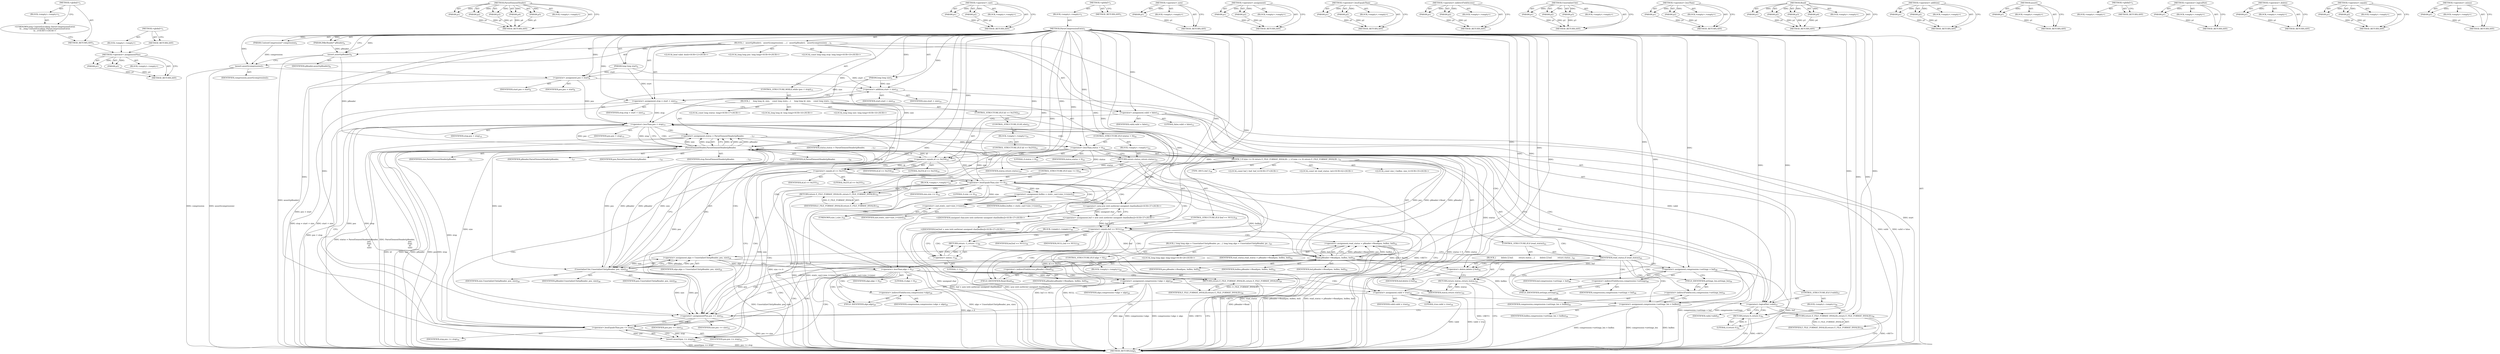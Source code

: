 digraph "&lt;global&gt;" {
vulnerable_264 [label=<(METHOD,&lt;operator&gt;.assignmentPlus)>];
vulnerable_265 [label=<(PARAM,p1)>];
vulnerable_266 [label=<(PARAM,p2)>];
vulnerable_267 [label=<(BLOCK,&lt;empty&gt;,&lt;empty&gt;)>];
vulnerable_268 [label=<(METHOD_RETURN,ANY)>];
vulnerable_211 [label=<(METHOD,ParseElementHeader)>];
vulnerable_212 [label=<(PARAM,p1)>];
vulnerable_213 [label=<(PARAM,p2)>];
vulnerable_214 [label=<(PARAM,p3)>];
vulnerable_215 [label=<(PARAM,p4)>];
vulnerable_216 [label=<(PARAM,p5)>];
vulnerable_217 [label=<(BLOCK,&lt;empty&gt;,&lt;empty&gt;)>];
vulnerable_218 [label=<(METHOD_RETURN,ANY)>];
vulnerable_240 [label=<(METHOD,&lt;operator&gt;.cast)>];
vulnerable_241 [label=<(PARAM,p1)>];
vulnerable_242 [label=<(PARAM,p2)>];
vulnerable_243 [label=<(BLOCK,&lt;empty&gt;,&lt;empty&gt;)>];
vulnerable_244 [label=<(METHOD_RETURN,ANY)>];
vulnerable_6 [label=<(METHOD,&lt;global&gt;)<SUB>1</SUB>>];
vulnerable_7 [label=<(BLOCK,&lt;empty&gt;,&lt;empty&gt;)<SUB>1</SUB>>];
vulnerable_8 [label=<(METHOD,ParseCompressionEntry)<SUB>1</SUB>>];
vulnerable_9 [label=<(PARAM,long long start)<SUB>2</SUB>>];
vulnerable_10 [label=<(PARAM,long long size)<SUB>3</SUB>>];
vulnerable_11 [label=<(PARAM,IMkvReader* pReader)<SUB>4</SUB>>];
vulnerable_12 [label=<(PARAM,ContentCompression* compression)<SUB>5</SUB>>];
vulnerable_13 [label=<(BLOCK,{
   assert(pReader);
   assert(compression);
 ...,{
   assert(pReader);
   assert(compression);
 ...)<SUB>5</SUB>>];
vulnerable_14 [label=<(assert,assert(pReader))<SUB>6</SUB>>];
vulnerable_15 [label=<(IDENTIFIER,pReader,assert(pReader))<SUB>6</SUB>>];
vulnerable_16 [label=<(assert,assert(compression))<SUB>7</SUB>>];
vulnerable_17 [label=<(IDENTIFIER,compression,assert(compression))<SUB>7</SUB>>];
vulnerable_18 [label="<(LOCAL,long long pos: long long)<SUB>9</SUB>>"];
vulnerable_19 [label=<(&lt;operator&gt;.assignment,pos = start)<SUB>9</SUB>>];
vulnerable_20 [label=<(IDENTIFIER,pos,pos = start)<SUB>9</SUB>>];
vulnerable_21 [label=<(IDENTIFIER,start,pos = start)<SUB>9</SUB>>];
vulnerable_22 [label="<(LOCAL,const long long stop: long long)<SUB>10</SUB>>"];
vulnerable_23 [label=<(&lt;operator&gt;.assignment,stop = start + size)<SUB>10</SUB>>];
vulnerable_24 [label=<(IDENTIFIER,stop,stop = start + size)<SUB>10</SUB>>];
vulnerable_25 [label=<(&lt;operator&gt;.addition,start + size)<SUB>10</SUB>>];
vulnerable_26 [label=<(IDENTIFIER,start,start + size)<SUB>10</SUB>>];
vulnerable_27 [label=<(IDENTIFIER,size,start + size)<SUB>10</SUB>>];
vulnerable_28 [label="<(LOCAL,bool valid: bool)<SUB>12</SUB>>"];
vulnerable_29 [label=<(&lt;operator&gt;.assignment,valid = false)<SUB>12</SUB>>];
vulnerable_30 [label=<(IDENTIFIER,valid,valid = false)<SUB>12</SUB>>];
vulnerable_31 [label=<(LITERAL,false,valid = false)<SUB>12</SUB>>];
vulnerable_32 [label=<(CONTROL_STRUCTURE,WHILE,while (pos &lt; stop))<SUB>15</SUB>>];
vulnerable_33 [label=<(&lt;operator&gt;.lessThan,pos &lt; stop)<SUB>15</SUB>>];
vulnerable_34 [label=<(IDENTIFIER,pos,pos &lt; stop)<SUB>15</SUB>>];
vulnerable_35 [label=<(IDENTIFIER,stop,pos &lt; stop)<SUB>15</SUB>>];
vulnerable_36 [label=<(BLOCK,{
     long long id, size;
    const long statu...,{
     long long id, size;
    const long statu...)<SUB>15</SUB>>];
vulnerable_37 [label="<(LOCAL,long long id: long long)<SUB>16</SUB>>"];
vulnerable_38 [label="<(LOCAL,long long size: long long)<SUB>16</SUB>>"];
vulnerable_39 [label="<(LOCAL,const long status: long)<SUB>17</SUB>>"];
vulnerable_40 [label=<(&lt;operator&gt;.assignment,status = ParseElementHeader(pReader,
          ...)<SUB>17</SUB>>];
vulnerable_41 [label=<(IDENTIFIER,status,status = ParseElementHeader(pReader,
          ...)<SUB>17</SUB>>];
vulnerable_42 [label=<(ParseElementHeader,ParseElementHeader(pReader,
                   ...)<SUB>17</SUB>>];
vulnerable_43 [label=<(IDENTIFIER,pReader,ParseElementHeader(pReader,
                   ...)<SUB>17</SUB>>];
vulnerable_44 [label=<(IDENTIFIER,pos,ParseElementHeader(pReader,
                   ...)<SUB>18</SUB>>];
vulnerable_45 [label=<(IDENTIFIER,stop,ParseElementHeader(pReader,
                   ...)<SUB>19</SUB>>];
vulnerable_46 [label=<(IDENTIFIER,id,ParseElementHeader(pReader,
                   ...)<SUB>20</SUB>>];
vulnerable_47 [label=<(IDENTIFIER,size,ParseElementHeader(pReader,
                   ...)<SUB>21</SUB>>];
vulnerable_48 [label=<(CONTROL_STRUCTURE,IF,if (status &lt; 0))<SUB>22</SUB>>];
vulnerable_49 [label=<(&lt;operator&gt;.lessThan,status &lt; 0)<SUB>22</SUB>>];
vulnerable_50 [label=<(IDENTIFIER,status,status &lt; 0)<SUB>22</SUB>>];
vulnerable_51 [label=<(LITERAL,0,status &lt; 0)<SUB>22</SUB>>];
vulnerable_52 [label=<(BLOCK,&lt;empty&gt;,&lt;empty&gt;)<SUB>23</SUB>>];
vulnerable_53 [label=<(RETURN,return status;,return status;)<SUB>23</SUB>>];
vulnerable_54 [label=<(IDENTIFIER,status,return status;)<SUB>23</SUB>>];
vulnerable_55 [label=<(CONTROL_STRUCTURE,IF,if (id == 0x254))<SUB>25</SUB>>];
vulnerable_56 [label=<(&lt;operator&gt;.equals,id == 0x254)<SUB>25</SUB>>];
vulnerable_57 [label=<(IDENTIFIER,id,id == 0x254)<SUB>25</SUB>>];
vulnerable_58 [label=<(LITERAL,0x254,id == 0x254)<SUB>25</SUB>>];
vulnerable_59 [label=<(BLOCK,{
 long long algo = UnserializeUInt(pReader, po...,{
 long long algo = UnserializeUInt(pReader, po...)<SUB>25</SUB>>];
vulnerable_60 [label="<(LOCAL,long long algo: long long)<SUB>26</SUB>>"];
vulnerable_61 [label=<(&lt;operator&gt;.assignment,algo = UnserializeUInt(pReader, pos, size))<SUB>26</SUB>>];
vulnerable_62 [label=<(IDENTIFIER,algo,algo = UnserializeUInt(pReader, pos, size))<SUB>26</SUB>>];
vulnerable_63 [label=<(UnserializeUInt,UnserializeUInt(pReader, pos, size))<SUB>26</SUB>>];
vulnerable_64 [label=<(IDENTIFIER,pReader,UnserializeUInt(pReader, pos, size))<SUB>26</SUB>>];
vulnerable_65 [label=<(IDENTIFIER,pos,UnserializeUInt(pReader, pos, size))<SUB>26</SUB>>];
vulnerable_66 [label=<(IDENTIFIER,size,UnserializeUInt(pReader, pos, size))<SUB>26</SUB>>];
vulnerable_67 [label=<(CONTROL_STRUCTURE,IF,if (algo &lt; 0))<SUB>27</SUB>>];
vulnerable_68 [label=<(&lt;operator&gt;.lessThan,algo &lt; 0)<SUB>27</SUB>>];
vulnerable_69 [label=<(IDENTIFIER,algo,algo &lt; 0)<SUB>27</SUB>>];
vulnerable_70 [label=<(LITERAL,0,algo &lt; 0)<SUB>27</SUB>>];
vulnerable_71 [label=<(BLOCK,&lt;empty&gt;,&lt;empty&gt;)<SUB>28</SUB>>];
vulnerable_72 [label=<(RETURN,return E_FILE_FORMAT_INVALID;,return E_FILE_FORMAT_INVALID;)<SUB>28</SUB>>];
vulnerable_73 [label=<(IDENTIFIER,E_FILE_FORMAT_INVALID,return E_FILE_FORMAT_INVALID;)<SUB>28</SUB>>];
vulnerable_74 [label=<(&lt;operator&gt;.assignment,compression-&gt;algo = algo)<SUB>29</SUB>>];
vulnerable_75 [label=<(&lt;operator&gt;.indirectFieldAccess,compression-&gt;algo)<SUB>29</SUB>>];
vulnerable_76 [label=<(IDENTIFIER,compression,compression-&gt;algo = algo)<SUB>29</SUB>>];
vulnerable_77 [label=<(FIELD_IDENTIFIER,algo,algo)<SUB>29</SUB>>];
vulnerable_78 [label=<(IDENTIFIER,algo,compression-&gt;algo = algo)<SUB>29</SUB>>];
vulnerable_79 [label=<(&lt;operator&gt;.assignment,valid = true)<SUB>30</SUB>>];
vulnerable_80 [label=<(IDENTIFIER,valid,valid = true)<SUB>30</SUB>>];
vulnerable_81 [label=<(LITERAL,true,valid = true)<SUB>30</SUB>>];
vulnerable_82 [label=<(CONTROL_STRUCTURE,ELSE,else)<SUB>31</SUB>>];
vulnerable_83 [label=<(BLOCK,&lt;empty&gt;,&lt;empty&gt;)<SUB>31</SUB>>];
vulnerable_84 [label=<(CONTROL_STRUCTURE,IF,if (id == 0x255))<SUB>31</SUB>>];
vulnerable_85 [label=<(&lt;operator&gt;.equals,id == 0x255)<SUB>31</SUB>>];
vulnerable_86 [label=<(IDENTIFIER,id,id == 0x255)<SUB>31</SUB>>];
vulnerable_87 [label=<(LITERAL,0x255,id == 0x255)<SUB>31</SUB>>];
vulnerable_88 [label=<(BLOCK,{
 if (size &lt;= 0)
 return E_FILE_FORMAT_INVALID...,{
 if (size &lt;= 0)
 return E_FILE_FORMAT_INVALID...)<SUB>31</SUB>>];
vulnerable_89 [label=<(CONTROL_STRUCTURE,IF,if (size &lt;= 0))<SUB>32</SUB>>];
vulnerable_90 [label=<(&lt;operator&gt;.lessEqualsThan,size &lt;= 0)<SUB>32</SUB>>];
vulnerable_91 [label=<(IDENTIFIER,size,size &lt;= 0)<SUB>32</SUB>>];
vulnerable_92 [label=<(LITERAL,0,size &lt;= 0)<SUB>32</SUB>>];
vulnerable_93 [label=<(BLOCK,&lt;empty&gt;,&lt;empty&gt;)<SUB>33</SUB>>];
vulnerable_94 [label=<(RETURN,return E_FILE_FORMAT_INVALID;,return E_FILE_FORMAT_INVALID;)<SUB>33</SUB>>];
vulnerable_95 [label=<(IDENTIFIER,E_FILE_FORMAT_INVALID,return E_FILE_FORMAT_INVALID;)<SUB>33</SUB>>];
vulnerable_96 [label="<(LOCAL,const size_t buflen: size_t)<SUB>35</SUB>>"];
vulnerable_97 [label=<(&lt;operator&gt;.assignment,buflen = static_cast&lt;size_t&gt;(size))<SUB>35</SUB>>];
vulnerable_98 [label=<(IDENTIFIER,buflen,buflen = static_cast&lt;size_t&gt;(size))<SUB>35</SUB>>];
vulnerable_99 [label=<(&lt;operator&gt;.cast,static_cast&lt;size_t&gt;(size))<SUB>35</SUB>>];
vulnerable_100 [label=<(UNKNOWN,size_t,size_t)<SUB>35</SUB>>];
vulnerable_101 [label=<(IDENTIFIER,size,static_cast&lt;size_t&gt;(size))<SUB>35</SUB>>];
vulnerable_102 [label=<(TYPE_DECL,buf_t)<SUB>36</SUB>>];
vulnerable_103 [label="<(LOCAL,const buf_t buf: buf_t)<SUB>37</SUB>>"];
vulnerable_104 [label="<(&lt;operator&gt;.assignment,buf = new (std::nothrow) unsigned char[buflen])<SUB>37</SUB>>"];
vulnerable_105 [label="<(IDENTIFIER,buf,buf = new (std::nothrow) unsigned char[buflen])<SUB>37</SUB>>"];
vulnerable_106 [label="<(&lt;operator&gt;.new,new (std::nothrow) unsigned char[buflen])<SUB>37</SUB>>"];
vulnerable_107 [label="<(IDENTIFIER,unsigned char,new (std::nothrow) unsigned char[buflen])<SUB>37</SUB>>"];
vulnerable_108 [label=<(CONTROL_STRUCTURE,IF,if (buf == NULL))<SUB>39</SUB>>];
vulnerable_109 [label=<(&lt;operator&gt;.equals,buf == NULL)<SUB>39</SUB>>];
vulnerable_110 [label=<(IDENTIFIER,buf,buf == NULL)<SUB>39</SUB>>];
vulnerable_111 [label=<(IDENTIFIER,NULL,buf == NULL)<SUB>39</SUB>>];
vulnerable_112 [label=<(BLOCK,&lt;empty&gt;,&lt;empty&gt;)<SUB>40</SUB>>];
vulnerable_113 [label=<(RETURN,return -1;,return -1;)<SUB>40</SUB>>];
vulnerable_114 [label=<(&lt;operator&gt;.minus,-1)<SUB>40</SUB>>];
vulnerable_115 [label=<(LITERAL,1,-1)<SUB>40</SUB>>];
vulnerable_116 [label="<(LOCAL,const int read_status: int)<SUB>42</SUB>>"];
vulnerable_117 [label=<(&lt;operator&gt;.assignment,read_status = pReader-&gt;Read(pos, buflen, buf))<SUB>42</SUB>>];
vulnerable_118 [label=<(IDENTIFIER,read_status,read_status = pReader-&gt;Read(pos, buflen, buf))<SUB>42</SUB>>];
vulnerable_119 [label=<(Read,pReader-&gt;Read(pos, buflen, buf))<SUB>42</SUB>>];
vulnerable_120 [label=<(&lt;operator&gt;.indirectFieldAccess,pReader-&gt;Read)<SUB>42</SUB>>];
vulnerable_121 [label=<(IDENTIFIER,pReader,pReader-&gt;Read(pos, buflen, buf))<SUB>42</SUB>>];
vulnerable_122 [label=<(FIELD_IDENTIFIER,Read,Read)<SUB>42</SUB>>];
vulnerable_123 [label=<(IDENTIFIER,pos,pReader-&gt;Read(pos, buflen, buf))<SUB>42</SUB>>];
vulnerable_124 [label=<(IDENTIFIER,buflen,pReader-&gt;Read(pos, buflen, buf))<SUB>42</SUB>>];
vulnerable_125 [label=<(IDENTIFIER,buf,pReader-&gt;Read(pos, buflen, buf))<SUB>42</SUB>>];
vulnerable_126 [label=<(CONTROL_STRUCTURE,IF,if (read_status))<SUB>43</SUB>>];
vulnerable_127 [label=<(IDENTIFIER,read_status,if (read_status))<SUB>43</SUB>>];
vulnerable_128 [label=<(BLOCK,{
        delete [] buf;
         return status...,{
        delete [] buf;
         return status...)<SUB>43</SUB>>];
vulnerable_129 [label=<(&lt;operator&gt;.delete,delete [] buf)<SUB>44</SUB>>];
vulnerable_130 [label=<(IDENTIFIER,buf,delete [] buf)<SUB>44</SUB>>];
vulnerable_131 [label=<(RETURN,return status;,return status;)<SUB>45</SUB>>];
vulnerable_132 [label=<(IDENTIFIER,status,return status;)<SUB>45</SUB>>];
vulnerable_133 [label=<(&lt;operator&gt;.assignment,compression-&gt;settings = buf)<SUB>48</SUB>>];
vulnerable_134 [label=<(&lt;operator&gt;.indirectFieldAccess,compression-&gt;settings)<SUB>48</SUB>>];
vulnerable_135 [label=<(IDENTIFIER,compression,compression-&gt;settings = buf)<SUB>48</SUB>>];
vulnerable_136 [label=<(FIELD_IDENTIFIER,settings,settings)<SUB>48</SUB>>];
vulnerable_137 [label=<(IDENTIFIER,buf,compression-&gt;settings = buf)<SUB>48</SUB>>];
vulnerable_138 [label=<(&lt;operator&gt;.assignment,compression-&gt;settings_len = buflen)<SUB>50</SUB>>];
vulnerable_139 [label=<(&lt;operator&gt;.indirectFieldAccess,compression-&gt;settings_len)<SUB>50</SUB>>];
vulnerable_140 [label=<(IDENTIFIER,compression,compression-&gt;settings_len = buflen)<SUB>50</SUB>>];
vulnerable_141 [label=<(FIELD_IDENTIFIER,settings_len,settings_len)<SUB>50</SUB>>];
vulnerable_142 [label=<(IDENTIFIER,buflen,compression-&gt;settings_len = buflen)<SUB>50</SUB>>];
vulnerable_143 [label=<(&lt;operator&gt;.assignmentPlus,pos += size)<SUB>53</SUB>>];
vulnerable_144 [label=<(IDENTIFIER,pos,pos += size)<SUB>53</SUB>>];
vulnerable_145 [label=<(IDENTIFIER,size,pos += size)<SUB>53</SUB>>];
vulnerable_146 [label=<(assert,assert(pos &lt;= stop))<SUB>54</SUB>>];
vulnerable_147 [label=<(&lt;operator&gt;.lessEqualsThan,pos &lt;= stop)<SUB>54</SUB>>];
vulnerable_148 [label=<(IDENTIFIER,pos,pos &lt;= stop)<SUB>54</SUB>>];
vulnerable_149 [label=<(IDENTIFIER,stop,pos &lt;= stop)<SUB>54</SUB>>];
vulnerable_150 [label=<(CONTROL_STRUCTURE,IF,if (!valid))<SUB>57</SUB>>];
vulnerable_151 [label=<(&lt;operator&gt;.logicalNot,!valid)<SUB>57</SUB>>];
vulnerable_152 [label=<(IDENTIFIER,valid,!valid)<SUB>57</SUB>>];
vulnerable_153 [label=<(BLOCK,&lt;empty&gt;,&lt;empty&gt;)<SUB>58</SUB>>];
vulnerable_154 [label=<(RETURN,return E_FILE_FORMAT_INVALID;,return E_FILE_FORMAT_INVALID;)<SUB>58</SUB>>];
vulnerable_155 [label=<(IDENTIFIER,E_FILE_FORMAT_INVALID,return E_FILE_FORMAT_INVALID;)<SUB>58</SUB>>];
vulnerable_156 [label=<(RETURN,return 0;,return 0;)<SUB>61</SUB>>];
vulnerable_157 [label=<(LITERAL,0,return 0;)<SUB>61</SUB>>];
vulnerable_158 [label=<(METHOD_RETURN,long)<SUB>1</SUB>>];
vulnerable_160 [label=<(METHOD_RETURN,ANY)<SUB>1</SUB>>];
vulnerable_245 [label=<(METHOD,&lt;operator&gt;.new)>];
vulnerable_246 [label=<(PARAM,p1)>];
vulnerable_247 [label=<(BLOCK,&lt;empty&gt;,&lt;empty&gt;)>];
vulnerable_248 [label=<(METHOD_RETURN,ANY)>];
vulnerable_196 [label=<(METHOD,&lt;operator&gt;.assignment)>];
vulnerable_197 [label=<(PARAM,p1)>];
vulnerable_198 [label=<(PARAM,p2)>];
vulnerable_199 [label=<(BLOCK,&lt;empty&gt;,&lt;empty&gt;)>];
vulnerable_200 [label=<(METHOD_RETURN,ANY)>];
vulnerable_235 [label=<(METHOD,&lt;operator&gt;.lessEqualsThan)>];
vulnerable_236 [label=<(PARAM,p1)>];
vulnerable_237 [label=<(PARAM,p2)>];
vulnerable_238 [label=<(BLOCK,&lt;empty&gt;,&lt;empty&gt;)>];
vulnerable_239 [label=<(METHOD_RETURN,ANY)>];
vulnerable_230 [label=<(METHOD,&lt;operator&gt;.indirectFieldAccess)>];
vulnerable_231 [label=<(PARAM,p1)>];
vulnerable_232 [label=<(PARAM,p2)>];
vulnerable_233 [label=<(BLOCK,&lt;empty&gt;,&lt;empty&gt;)>];
vulnerable_234 [label=<(METHOD_RETURN,ANY)>];
vulnerable_224 [label=<(METHOD,UnserializeUInt)>];
vulnerable_225 [label=<(PARAM,p1)>];
vulnerable_226 [label=<(PARAM,p2)>];
vulnerable_227 [label=<(PARAM,p3)>];
vulnerable_228 [label=<(BLOCK,&lt;empty&gt;,&lt;empty&gt;)>];
vulnerable_229 [label=<(METHOD_RETURN,ANY)>];
vulnerable_206 [label=<(METHOD,&lt;operator&gt;.lessThan)>];
vulnerable_207 [label=<(PARAM,p1)>];
vulnerable_208 [label=<(PARAM,p2)>];
vulnerable_209 [label=<(BLOCK,&lt;empty&gt;,&lt;empty&gt;)>];
vulnerable_210 [label=<(METHOD_RETURN,ANY)>];
vulnerable_253 [label=<(METHOD,Read)>];
vulnerable_254 [label=<(PARAM,p1)>];
vulnerable_255 [label=<(PARAM,p2)>];
vulnerable_256 [label=<(PARAM,p3)>];
vulnerable_257 [label=<(PARAM,p4)>];
vulnerable_258 [label=<(BLOCK,&lt;empty&gt;,&lt;empty&gt;)>];
vulnerable_259 [label=<(METHOD_RETURN,ANY)>];
vulnerable_201 [label=<(METHOD,&lt;operator&gt;.addition)>];
vulnerable_202 [label=<(PARAM,p1)>];
vulnerable_203 [label=<(PARAM,p2)>];
vulnerable_204 [label=<(BLOCK,&lt;empty&gt;,&lt;empty&gt;)>];
vulnerable_205 [label=<(METHOD_RETURN,ANY)>];
vulnerable_192 [label=<(METHOD,assert)>];
vulnerable_193 [label=<(PARAM,p1)>];
vulnerable_194 [label=<(BLOCK,&lt;empty&gt;,&lt;empty&gt;)>];
vulnerable_195 [label=<(METHOD_RETURN,ANY)>];
vulnerable_186 [label=<(METHOD,&lt;global&gt;)<SUB>1</SUB>>];
vulnerable_187 [label=<(BLOCK,&lt;empty&gt;,&lt;empty&gt;)>];
vulnerable_188 [label=<(METHOD_RETURN,ANY)>];
vulnerable_269 [label=<(METHOD,&lt;operator&gt;.logicalNot)>];
vulnerable_270 [label=<(PARAM,p1)>];
vulnerable_271 [label=<(BLOCK,&lt;empty&gt;,&lt;empty&gt;)>];
vulnerable_272 [label=<(METHOD_RETURN,ANY)>];
vulnerable_260 [label=<(METHOD,&lt;operator&gt;.delete)>];
vulnerable_261 [label=<(PARAM,p1)>];
vulnerable_262 [label=<(BLOCK,&lt;empty&gt;,&lt;empty&gt;)>];
vulnerable_263 [label=<(METHOD_RETURN,ANY)>];
vulnerable_219 [label=<(METHOD,&lt;operator&gt;.equals)>];
vulnerable_220 [label=<(PARAM,p1)>];
vulnerable_221 [label=<(PARAM,p2)>];
vulnerable_222 [label=<(BLOCK,&lt;empty&gt;,&lt;empty&gt;)>];
vulnerable_223 [label=<(METHOD_RETURN,ANY)>];
vulnerable_249 [label=<(METHOD,&lt;operator&gt;.minus)>];
vulnerable_250 [label=<(PARAM,p1)>];
vulnerable_251 [label=<(BLOCK,&lt;empty&gt;,&lt;empty&gt;)>];
vulnerable_252 [label=<(METHOD_RETURN,ANY)>];
fixed_6 [label=<(METHOD,&lt;global&gt;)<SUB>1</SUB>>];
fixed_7 [label=<(BLOCK,&lt;empty&gt;,&lt;empty&gt;)<SUB>1</SUB>>];
fixed_8 [label="<(UNKNOWN,long ContentEncoding::ParseCompressionEntry(
lo...,long ContentEncoding::ParseCompressionEntry(
lo...)<SUB>1</SUB>>"];
fixed_9 [label=<(METHOD_RETURN,ANY)<SUB>1</SUB>>];
fixed_14 [label=<(METHOD,&lt;global&gt;)<SUB>1</SUB>>];
fixed_15 [label=<(BLOCK,&lt;empty&gt;,&lt;empty&gt;)>];
fixed_16 [label=<(METHOD_RETURN,ANY)>];
vulnerable_264 -> vulnerable_265  [key=0, label="AST: "];
vulnerable_264 -> vulnerable_265  [key=1, label="DDG: "];
vulnerable_264 -> vulnerable_267  [key=0, label="AST: "];
vulnerable_264 -> vulnerable_266  [key=0, label="AST: "];
vulnerable_264 -> vulnerable_266  [key=1, label="DDG: "];
vulnerable_264 -> vulnerable_268  [key=0, label="AST: "];
vulnerable_264 -> vulnerable_268  [key=1, label="CFG: "];
vulnerable_265 -> vulnerable_268  [key=0, label="DDG: p1"];
vulnerable_266 -> vulnerable_268  [key=0, label="DDG: p2"];
vulnerable_211 -> vulnerable_212  [key=0, label="AST: "];
vulnerable_211 -> vulnerable_212  [key=1, label="DDG: "];
vulnerable_211 -> vulnerable_217  [key=0, label="AST: "];
vulnerable_211 -> vulnerable_213  [key=0, label="AST: "];
vulnerable_211 -> vulnerable_213  [key=1, label="DDG: "];
vulnerable_211 -> vulnerable_218  [key=0, label="AST: "];
vulnerable_211 -> vulnerable_218  [key=1, label="CFG: "];
vulnerable_211 -> vulnerable_214  [key=0, label="AST: "];
vulnerable_211 -> vulnerable_214  [key=1, label="DDG: "];
vulnerable_211 -> vulnerable_215  [key=0, label="AST: "];
vulnerable_211 -> vulnerable_215  [key=1, label="DDG: "];
vulnerable_211 -> vulnerable_216  [key=0, label="AST: "];
vulnerable_211 -> vulnerable_216  [key=1, label="DDG: "];
vulnerable_212 -> vulnerable_218  [key=0, label="DDG: p1"];
vulnerable_213 -> vulnerable_218  [key=0, label="DDG: p2"];
vulnerable_214 -> vulnerable_218  [key=0, label="DDG: p3"];
vulnerable_215 -> vulnerable_218  [key=0, label="DDG: p4"];
vulnerable_216 -> vulnerable_218  [key=0, label="DDG: p5"];
vulnerable_240 -> vulnerable_241  [key=0, label="AST: "];
vulnerable_240 -> vulnerable_241  [key=1, label="DDG: "];
vulnerable_240 -> vulnerable_243  [key=0, label="AST: "];
vulnerable_240 -> vulnerable_242  [key=0, label="AST: "];
vulnerable_240 -> vulnerable_242  [key=1, label="DDG: "];
vulnerable_240 -> vulnerable_244  [key=0, label="AST: "];
vulnerable_240 -> vulnerable_244  [key=1, label="CFG: "];
vulnerable_241 -> vulnerable_244  [key=0, label="DDG: p1"];
vulnerable_242 -> vulnerable_244  [key=0, label="DDG: p2"];
vulnerable_6 -> vulnerable_7  [key=0, label="AST: "];
vulnerable_6 -> vulnerable_160  [key=0, label="AST: "];
vulnerable_6 -> vulnerable_160  [key=1, label="CFG: "];
vulnerable_7 -> vulnerable_8  [key=0, label="AST: "];
vulnerable_8 -> vulnerable_9  [key=0, label="AST: "];
vulnerable_8 -> vulnerable_9  [key=1, label="DDG: "];
vulnerable_8 -> vulnerable_10  [key=0, label="AST: "];
vulnerable_8 -> vulnerable_10  [key=1, label="DDG: "];
vulnerable_8 -> vulnerable_11  [key=0, label="AST: "];
vulnerable_8 -> vulnerable_11  [key=1, label="DDG: "];
vulnerable_8 -> vulnerable_12  [key=0, label="AST: "];
vulnerable_8 -> vulnerable_12  [key=1, label="DDG: "];
vulnerable_8 -> vulnerable_13  [key=0, label="AST: "];
vulnerable_8 -> vulnerable_158  [key=0, label="AST: "];
vulnerable_8 -> vulnerable_14  [key=0, label="CFG: "];
vulnerable_8 -> vulnerable_14  [key=1, label="DDG: "];
vulnerable_8 -> vulnerable_19  [key=0, label="DDG: "];
vulnerable_8 -> vulnerable_23  [key=0, label="DDG: "];
vulnerable_8 -> vulnerable_29  [key=0, label="DDG: "];
vulnerable_8 -> vulnerable_156  [key=0, label="DDG: "];
vulnerable_8 -> vulnerable_16  [key=0, label="DDG: "];
vulnerable_8 -> vulnerable_157  [key=0, label="DDG: "];
vulnerable_8 -> vulnerable_25  [key=0, label="DDG: "];
vulnerable_8 -> vulnerable_33  [key=0, label="DDG: "];
vulnerable_8 -> vulnerable_143  [key=0, label="DDG: "];
vulnerable_8 -> vulnerable_151  [key=0, label="DDG: "];
vulnerable_8 -> vulnerable_154  [key=0, label="DDG: "];
vulnerable_8 -> vulnerable_155  [key=0, label="DDG: "];
vulnerable_8 -> vulnerable_42  [key=0, label="DDG: "];
vulnerable_8 -> vulnerable_49  [key=0, label="DDG: "];
vulnerable_8 -> vulnerable_56  [key=0, label="DDG: "];
vulnerable_8 -> vulnerable_74  [key=0, label="DDG: "];
vulnerable_8 -> vulnerable_79  [key=0, label="DDG: "];
vulnerable_8 -> vulnerable_147  [key=0, label="DDG: "];
vulnerable_8 -> vulnerable_54  [key=0, label="DDG: "];
vulnerable_8 -> vulnerable_63  [key=0, label="DDG: "];
vulnerable_8 -> vulnerable_68  [key=0, label="DDG: "];
vulnerable_8 -> vulnerable_72  [key=0, label="DDG: "];
vulnerable_8 -> vulnerable_73  [key=0, label="DDG: "];
vulnerable_8 -> vulnerable_85  [key=0, label="DDG: "];
vulnerable_8 -> vulnerable_97  [key=0, label="DDG: "];
vulnerable_8 -> vulnerable_133  [key=0, label="DDG: "];
vulnerable_8 -> vulnerable_138  [key=0, label="DDG: "];
vulnerable_8 -> vulnerable_127  [key=0, label="DDG: "];
vulnerable_8 -> vulnerable_90  [key=0, label="DDG: "];
vulnerable_8 -> vulnerable_94  [key=0, label="DDG: "];
vulnerable_8 -> vulnerable_99  [key=0, label="DDG: "];
vulnerable_8 -> vulnerable_106  [key=0, label="DDG: "];
vulnerable_8 -> vulnerable_109  [key=0, label="DDG: "];
vulnerable_8 -> vulnerable_119  [key=0, label="DDG: "];
vulnerable_8 -> vulnerable_95  [key=0, label="DDG: "];
vulnerable_8 -> vulnerable_129  [key=0, label="DDG: "];
vulnerable_8 -> vulnerable_132  [key=0, label="DDG: "];
vulnerable_8 -> vulnerable_114  [key=0, label="DDG: "];
vulnerable_9 -> vulnerable_19  [key=0, label="DDG: start"];
vulnerable_9 -> vulnerable_23  [key=0, label="DDG: start"];
vulnerable_9 -> vulnerable_25  [key=0, label="DDG: start"];
vulnerable_10 -> vulnerable_23  [key=0, label="DDG: size"];
vulnerable_10 -> vulnerable_25  [key=0, label="DDG: size"];
vulnerable_10 -> vulnerable_42  [key=0, label="DDG: size"];
vulnerable_11 -> vulnerable_14  [key=0, label="DDG: pReader"];
vulnerable_12 -> vulnerable_16  [key=0, label="DDG: compression"];
vulnerable_13 -> vulnerable_14  [key=0, label="AST: "];
vulnerable_13 -> vulnerable_16  [key=0, label="AST: "];
vulnerable_13 -> vulnerable_18  [key=0, label="AST: "];
vulnerable_13 -> vulnerable_19  [key=0, label="AST: "];
vulnerable_13 -> vulnerable_22  [key=0, label="AST: "];
vulnerable_13 -> vulnerable_23  [key=0, label="AST: "];
vulnerable_13 -> vulnerable_28  [key=0, label="AST: "];
vulnerable_13 -> vulnerable_29  [key=0, label="AST: "];
vulnerable_13 -> vulnerable_32  [key=0, label="AST: "];
vulnerable_13 -> vulnerable_150  [key=0, label="AST: "];
vulnerable_13 -> vulnerable_156  [key=0, label="AST: "];
vulnerable_14 -> vulnerable_15  [key=0, label="AST: "];
vulnerable_14 -> vulnerable_16  [key=0, label="CFG: "];
vulnerable_14 -> vulnerable_158  [key=0, label="DDG: assert(pReader)"];
vulnerable_14 -> vulnerable_42  [key=0, label="DDG: pReader"];
vulnerable_16 -> vulnerable_17  [key=0, label="AST: "];
vulnerable_16 -> vulnerable_19  [key=0, label="CFG: "];
vulnerable_16 -> vulnerable_158  [key=0, label="DDG: compression"];
vulnerable_16 -> vulnerable_158  [key=1, label="DDG: assert(compression)"];
vulnerable_19 -> vulnerable_20  [key=0, label="AST: "];
vulnerable_19 -> vulnerable_21  [key=0, label="AST: "];
vulnerable_19 -> vulnerable_25  [key=0, label="CFG: "];
vulnerable_19 -> vulnerable_158  [key=0, label="DDG: pos = start"];
vulnerable_19 -> vulnerable_33  [key=0, label="DDG: pos"];
vulnerable_23 -> vulnerable_24  [key=0, label="AST: "];
vulnerable_23 -> vulnerable_25  [key=0, label="AST: "];
vulnerable_23 -> vulnerable_29  [key=0, label="CFG: "];
vulnerable_23 -> vulnerable_158  [key=0, label="DDG: start + size"];
vulnerable_23 -> vulnerable_158  [key=1, label="DDG: stop = start + size"];
vulnerable_23 -> vulnerable_33  [key=0, label="DDG: stop"];
vulnerable_25 -> vulnerable_26  [key=0, label="AST: "];
vulnerable_25 -> vulnerable_27  [key=0, label="AST: "];
vulnerable_25 -> vulnerable_23  [key=0, label="CFG: "];
vulnerable_25 -> vulnerable_158  [key=0, label="DDG: start"];
vulnerable_29 -> vulnerable_30  [key=0, label="AST: "];
vulnerable_29 -> vulnerable_31  [key=0, label="AST: "];
vulnerable_29 -> vulnerable_33  [key=0, label="CFG: "];
vulnerable_29 -> vulnerable_158  [key=0, label="DDG: valid"];
vulnerable_29 -> vulnerable_158  [key=1, label="DDG: valid = false"];
vulnerable_29 -> vulnerable_151  [key=0, label="DDG: valid"];
vulnerable_32 -> vulnerable_33  [key=0, label="AST: "];
vulnerable_32 -> vulnerable_36  [key=0, label="AST: "];
vulnerable_33 -> vulnerable_34  [key=0, label="AST: "];
vulnerable_33 -> vulnerable_35  [key=0, label="AST: "];
vulnerable_33 -> vulnerable_42  [key=0, label="CFG: "];
vulnerable_33 -> vulnerable_42  [key=1, label="DDG: pos"];
vulnerable_33 -> vulnerable_42  [key=2, label="DDG: stop"];
vulnerable_33 -> vulnerable_42  [key=3, label="CDG: "];
vulnerable_33 -> vulnerable_151  [key=0, label="CFG: "];
vulnerable_33 -> vulnerable_151  [key=1, label="CDG: "];
vulnerable_33 -> vulnerable_158  [key=0, label="DDG: pos &lt; stop"];
vulnerable_33 -> vulnerable_40  [key=0, label="CDG: "];
vulnerable_33 -> vulnerable_49  [key=0, label="CDG: "];
vulnerable_36 -> vulnerable_37  [key=0, label="AST: "];
vulnerable_36 -> vulnerable_38  [key=0, label="AST: "];
vulnerable_36 -> vulnerable_39  [key=0, label="AST: "];
vulnerable_36 -> vulnerable_40  [key=0, label="AST: "];
vulnerable_36 -> vulnerable_48  [key=0, label="AST: "];
vulnerable_36 -> vulnerable_55  [key=0, label="AST: "];
vulnerable_36 -> vulnerable_143  [key=0, label="AST: "];
vulnerable_36 -> vulnerable_146  [key=0, label="AST: "];
vulnerable_40 -> vulnerable_41  [key=0, label="AST: "];
vulnerable_40 -> vulnerable_42  [key=0, label="AST: "];
vulnerable_40 -> vulnerable_49  [key=0, label="CFG: "];
vulnerable_40 -> vulnerable_49  [key=1, label="DDG: status"];
vulnerable_40 -> vulnerable_158  [key=0, label="DDG: ParseElementHeader(pReader,
                                           pos,
                                           stop,
                                           id,
                                           size)"];
vulnerable_40 -> vulnerable_158  [key=1, label="DDG: status = ParseElementHeader(pReader,
                                           pos,
                                           stop,
                                           id,
                                           size)"];
vulnerable_42 -> vulnerable_43  [key=0, label="AST: "];
vulnerable_42 -> vulnerable_44  [key=0, label="AST: "];
vulnerable_42 -> vulnerable_45  [key=0, label="AST: "];
vulnerable_42 -> vulnerable_46  [key=0, label="AST: "];
vulnerable_42 -> vulnerable_47  [key=0, label="AST: "];
vulnerable_42 -> vulnerable_40  [key=0, label="CFG: "];
vulnerable_42 -> vulnerable_40  [key=1, label="DDG: id"];
vulnerable_42 -> vulnerable_40  [key=2, label="DDG: pos"];
vulnerable_42 -> vulnerable_40  [key=3, label="DDG: pReader"];
vulnerable_42 -> vulnerable_40  [key=4, label="DDG: size"];
vulnerable_42 -> vulnerable_40  [key=5, label="DDG: stop"];
vulnerable_42 -> vulnerable_158  [key=0, label="DDG: pReader"];
vulnerable_42 -> vulnerable_158  [key=1, label="DDG: pos"];
vulnerable_42 -> vulnerable_158  [key=2, label="DDG: stop"];
vulnerable_42 -> vulnerable_158  [key=3, label="DDG: id"];
vulnerable_42 -> vulnerable_158  [key=4, label="DDG: size"];
vulnerable_42 -> vulnerable_143  [key=0, label="DDG: size"];
vulnerable_42 -> vulnerable_143  [key=1, label="DDG: pos"];
vulnerable_42 -> vulnerable_56  [key=0, label="DDG: id"];
vulnerable_42 -> vulnerable_147  [key=0, label="DDG: stop"];
vulnerable_42 -> vulnerable_63  [key=0, label="DDG: pReader"];
vulnerable_42 -> vulnerable_63  [key=1, label="DDG: pos"];
vulnerable_42 -> vulnerable_63  [key=2, label="DDG: size"];
vulnerable_42 -> vulnerable_90  [key=0, label="DDG: size"];
vulnerable_42 -> vulnerable_119  [key=0, label="DDG: pReader"];
vulnerable_42 -> vulnerable_119  [key=1, label="DDG: pos"];
vulnerable_48 -> vulnerable_49  [key=0, label="AST: "];
vulnerable_48 -> vulnerable_52  [key=0, label="AST: "];
vulnerable_49 -> vulnerable_50  [key=0, label="AST: "];
vulnerable_49 -> vulnerable_51  [key=0, label="AST: "];
vulnerable_49 -> vulnerable_53  [key=0, label="CFG: "];
vulnerable_49 -> vulnerable_53  [key=1, label="CDG: "];
vulnerable_49 -> vulnerable_56  [key=0, label="CFG: "];
vulnerable_49 -> vulnerable_56  [key=1, label="CDG: "];
vulnerable_49 -> vulnerable_158  [key=0, label="DDG: status"];
vulnerable_49 -> vulnerable_158  [key=1, label="DDG: status &lt; 0"];
vulnerable_49 -> vulnerable_54  [key=0, label="DDG: status"];
vulnerable_49 -> vulnerable_132  [key=0, label="DDG: status"];
vulnerable_52 -> vulnerable_53  [key=0, label="AST: "];
vulnerable_53 -> vulnerable_54  [key=0, label="AST: "];
vulnerable_53 -> vulnerable_158  [key=0, label="CFG: "];
vulnerable_53 -> vulnerable_158  [key=1, label="DDG: &lt;RET&gt;"];
vulnerable_54 -> vulnerable_53  [key=0, label="DDG: status"];
vulnerable_55 -> vulnerable_56  [key=0, label="AST: "];
vulnerable_55 -> vulnerable_59  [key=0, label="AST: "];
vulnerable_55 -> vulnerable_82  [key=0, label="AST: "];
vulnerable_56 -> vulnerable_57  [key=0, label="AST: "];
vulnerable_56 -> vulnerable_58  [key=0, label="AST: "];
vulnerable_56 -> vulnerable_63  [key=0, label="CFG: "];
vulnerable_56 -> vulnerable_63  [key=1, label="CDG: "];
vulnerable_56 -> vulnerable_85  [key=0, label="CFG: "];
vulnerable_56 -> vulnerable_85  [key=1, label="DDG: id"];
vulnerable_56 -> vulnerable_85  [key=2, label="CDG: "];
vulnerable_56 -> vulnerable_158  [key=0, label="DDG: id == 0x254"];
vulnerable_56 -> vulnerable_42  [key=0, label="DDG: id"];
vulnerable_56 -> vulnerable_68  [key=0, label="CDG: "];
vulnerable_56 -> vulnerable_61  [key=0, label="CDG: "];
vulnerable_59 -> vulnerable_60  [key=0, label="AST: "];
vulnerable_59 -> vulnerable_61  [key=0, label="AST: "];
vulnerable_59 -> vulnerable_67  [key=0, label="AST: "];
vulnerable_59 -> vulnerable_74  [key=0, label="AST: "];
vulnerable_59 -> vulnerable_79  [key=0, label="AST: "];
vulnerable_61 -> vulnerable_62  [key=0, label="AST: "];
vulnerable_61 -> vulnerable_63  [key=0, label="AST: "];
vulnerable_61 -> vulnerable_68  [key=0, label="CFG: "];
vulnerable_61 -> vulnerable_68  [key=1, label="DDG: algo"];
vulnerable_61 -> vulnerable_158  [key=0, label="DDG: UnserializeUInt(pReader, pos, size)"];
vulnerable_61 -> vulnerable_158  [key=1, label="DDG: algo = UnserializeUInt(pReader, pos, size)"];
vulnerable_63 -> vulnerable_64  [key=0, label="AST: "];
vulnerable_63 -> vulnerable_65  [key=0, label="AST: "];
vulnerable_63 -> vulnerable_66  [key=0, label="AST: "];
vulnerable_63 -> vulnerable_61  [key=0, label="CFG: "];
vulnerable_63 -> vulnerable_61  [key=1, label="DDG: pReader"];
vulnerable_63 -> vulnerable_61  [key=2, label="DDG: pos"];
vulnerable_63 -> vulnerable_61  [key=3, label="DDG: size"];
vulnerable_63 -> vulnerable_143  [key=0, label="DDG: size"];
vulnerable_63 -> vulnerable_143  [key=1, label="DDG: pos"];
vulnerable_63 -> vulnerable_42  [key=0, label="DDG: pReader"];
vulnerable_63 -> vulnerable_42  [key=1, label="DDG: size"];
vulnerable_67 -> vulnerable_68  [key=0, label="AST: "];
vulnerable_67 -> vulnerable_71  [key=0, label="AST: "];
vulnerable_68 -> vulnerable_69  [key=0, label="AST: "];
vulnerable_68 -> vulnerable_70  [key=0, label="AST: "];
vulnerable_68 -> vulnerable_72  [key=0, label="CFG: "];
vulnerable_68 -> vulnerable_72  [key=1, label="CDG: "];
vulnerable_68 -> vulnerable_77  [key=0, label="CFG: "];
vulnerable_68 -> vulnerable_77  [key=1, label="CDG: "];
vulnerable_68 -> vulnerable_158  [key=0, label="DDG: algo &lt; 0"];
vulnerable_68 -> vulnerable_74  [key=0, label="DDG: algo"];
vulnerable_68 -> vulnerable_74  [key=1, label="CDG: "];
vulnerable_68 -> vulnerable_75  [key=0, label="CDG: "];
vulnerable_68 -> vulnerable_146  [key=0, label="CDG: "];
vulnerable_68 -> vulnerable_79  [key=0, label="CDG: "];
vulnerable_68 -> vulnerable_33  [key=0, label="CDG: "];
vulnerable_68 -> vulnerable_143  [key=0, label="CDG: "];
vulnerable_68 -> vulnerable_147  [key=0, label="CDG: "];
vulnerable_71 -> vulnerable_72  [key=0, label="AST: "];
vulnerable_72 -> vulnerable_73  [key=0, label="AST: "];
vulnerable_72 -> vulnerable_158  [key=0, label="CFG: "];
vulnerable_72 -> vulnerable_158  [key=1, label="DDG: &lt;RET&gt;"];
vulnerable_73 -> vulnerable_72  [key=0, label="DDG: E_FILE_FORMAT_INVALID"];
vulnerable_74 -> vulnerable_75  [key=0, label="AST: "];
vulnerable_74 -> vulnerable_78  [key=0, label="AST: "];
vulnerable_74 -> vulnerable_79  [key=0, label="CFG: "];
vulnerable_74 -> vulnerable_158  [key=0, label="DDG: compression-&gt;algo"];
vulnerable_74 -> vulnerable_158  [key=1, label="DDG: algo"];
vulnerable_74 -> vulnerable_158  [key=2, label="DDG: compression-&gt;algo = algo"];
vulnerable_75 -> vulnerable_76  [key=0, label="AST: "];
vulnerable_75 -> vulnerable_77  [key=0, label="AST: "];
vulnerable_75 -> vulnerable_74  [key=0, label="CFG: "];
vulnerable_77 -> vulnerable_75  [key=0, label="CFG: "];
vulnerable_79 -> vulnerable_80  [key=0, label="AST: "];
vulnerable_79 -> vulnerable_81  [key=0, label="AST: "];
vulnerable_79 -> vulnerable_143  [key=0, label="CFG: "];
vulnerable_79 -> vulnerable_158  [key=0, label="DDG: valid"];
vulnerable_79 -> vulnerable_158  [key=1, label="DDG: valid = true"];
vulnerable_79 -> vulnerable_151  [key=0, label="DDG: valid"];
vulnerable_82 -> vulnerable_83  [key=0, label="AST: "];
vulnerable_83 -> vulnerable_84  [key=0, label="AST: "];
vulnerable_84 -> vulnerable_85  [key=0, label="AST: "];
vulnerable_84 -> vulnerable_88  [key=0, label="AST: "];
vulnerable_85 -> vulnerable_86  [key=0, label="AST: "];
vulnerable_85 -> vulnerable_87  [key=0, label="AST: "];
vulnerable_85 -> vulnerable_90  [key=0, label="CFG: "];
vulnerable_85 -> vulnerable_90  [key=1, label="CDG: "];
vulnerable_85 -> vulnerable_143  [key=0, label="CFG: "];
vulnerable_85 -> vulnerable_143  [key=1, label="CDG: "];
vulnerable_85 -> vulnerable_158  [key=0, label="DDG: id == 0x255"];
vulnerable_85 -> vulnerable_42  [key=0, label="DDG: id"];
vulnerable_85 -> vulnerable_146  [key=0, label="CDG: "];
vulnerable_85 -> vulnerable_33  [key=0, label="CDG: "];
vulnerable_85 -> vulnerable_147  [key=0, label="CDG: "];
vulnerable_88 -> vulnerable_89  [key=0, label="AST: "];
vulnerable_88 -> vulnerable_96  [key=0, label="AST: "];
vulnerable_88 -> vulnerable_97  [key=0, label="AST: "];
vulnerable_88 -> vulnerable_102  [key=0, label="AST: "];
vulnerable_88 -> vulnerable_103  [key=0, label="AST: "];
vulnerable_88 -> vulnerable_104  [key=0, label="AST: "];
vulnerable_88 -> vulnerable_108  [key=0, label="AST: "];
vulnerable_88 -> vulnerable_116  [key=0, label="AST: "];
vulnerable_88 -> vulnerable_117  [key=0, label="AST: "];
vulnerable_88 -> vulnerable_126  [key=0, label="AST: "];
vulnerable_88 -> vulnerable_133  [key=0, label="AST: "];
vulnerable_88 -> vulnerable_138  [key=0, label="AST: "];
vulnerable_89 -> vulnerable_90  [key=0, label="AST: "];
vulnerable_89 -> vulnerable_93  [key=0, label="AST: "];
vulnerable_90 -> vulnerable_91  [key=0, label="AST: "];
vulnerable_90 -> vulnerable_92  [key=0, label="AST: "];
vulnerable_90 -> vulnerable_94  [key=0, label="CFG: "];
vulnerable_90 -> vulnerable_94  [key=1, label="CDG: "];
vulnerable_90 -> vulnerable_100  [key=0, label="CFG: "];
vulnerable_90 -> vulnerable_100  [key=1, label="CDG: "];
vulnerable_90 -> vulnerable_158  [key=0, label="DDG: size &lt;= 0"];
vulnerable_90 -> vulnerable_143  [key=0, label="DDG: size"];
vulnerable_90 -> vulnerable_42  [key=0, label="DDG: size"];
vulnerable_90 -> vulnerable_97  [key=0, label="DDG: size"];
vulnerable_90 -> vulnerable_97  [key=1, label="CDG: "];
vulnerable_90 -> vulnerable_99  [key=0, label="DDG: size"];
vulnerable_90 -> vulnerable_99  [key=1, label="CDG: "];
vulnerable_90 -> vulnerable_104  [key=0, label="CDG: "];
vulnerable_90 -> vulnerable_106  [key=0, label="CDG: "];
vulnerable_90 -> vulnerable_109  [key=0, label="CDG: "];
vulnerable_93 -> vulnerable_94  [key=0, label="AST: "];
vulnerable_94 -> vulnerable_95  [key=0, label="AST: "];
vulnerable_94 -> vulnerable_158  [key=0, label="CFG: "];
vulnerable_94 -> vulnerable_158  [key=1, label="DDG: &lt;RET&gt;"];
vulnerable_95 -> vulnerable_94  [key=0, label="DDG: E_FILE_FORMAT_INVALID"];
vulnerable_97 -> vulnerable_98  [key=0, label="AST: "];
vulnerable_97 -> vulnerable_99  [key=0, label="AST: "];
vulnerable_97 -> vulnerable_106  [key=0, label="CFG: "];
vulnerable_97 -> vulnerable_158  [key=0, label="DDG: static_cast&lt;size_t&gt;(size)"];
vulnerable_97 -> vulnerable_158  [key=1, label="DDG: buflen = static_cast&lt;size_t&gt;(size)"];
vulnerable_97 -> vulnerable_119  [key=0, label="DDG: buflen"];
vulnerable_99 -> vulnerable_100  [key=0, label="AST: "];
vulnerable_99 -> vulnerable_101  [key=0, label="AST: "];
vulnerable_99 -> vulnerable_97  [key=0, label="CFG: "];
vulnerable_100 -> vulnerable_99  [key=0, label="CFG: "];
vulnerable_104 -> vulnerable_105  [key=0, label="AST: "];
vulnerable_104 -> vulnerable_106  [key=0, label="AST: "];
vulnerable_104 -> vulnerable_109  [key=0, label="CFG: "];
vulnerable_104 -> vulnerable_109  [key=1, label="DDG: buf"];
vulnerable_104 -> vulnerable_158  [key=0, label="DDG: new (std::nothrow) unsigned char[buflen]"];
vulnerable_104 -> vulnerable_158  [key=1, label="DDG: buf = new (std::nothrow) unsigned char[buflen]"];
vulnerable_106 -> vulnerable_107  [key=0, label="AST: "];
vulnerable_106 -> vulnerable_104  [key=0, label="CFG: "];
vulnerable_106 -> vulnerable_104  [key=1, label="DDG: unsigned char"];
vulnerable_106 -> vulnerable_158  [key=0, label="DDG: unsigned char"];
vulnerable_108 -> vulnerable_109  [key=0, label="AST: "];
vulnerable_108 -> vulnerable_112  [key=0, label="AST: "];
vulnerable_109 -> vulnerable_110  [key=0, label="AST: "];
vulnerable_109 -> vulnerable_111  [key=0, label="AST: "];
vulnerable_109 -> vulnerable_114  [key=0, label="CFG: "];
vulnerable_109 -> vulnerable_114  [key=1, label="CDG: "];
vulnerable_109 -> vulnerable_122  [key=0, label="CFG: "];
vulnerable_109 -> vulnerable_122  [key=1, label="CDG: "];
vulnerable_109 -> vulnerable_158  [key=0, label="DDG: buf == NULL"];
vulnerable_109 -> vulnerable_158  [key=1, label="DDG: NULL"];
vulnerable_109 -> vulnerable_119  [key=0, label="DDG: buf"];
vulnerable_109 -> vulnerable_119  [key=1, label="CDG: "];
vulnerable_109 -> vulnerable_120  [key=0, label="CDG: "];
vulnerable_109 -> vulnerable_113  [key=0, label="CDG: "];
vulnerable_109 -> vulnerable_127  [key=0, label="CDG: "];
vulnerable_109 -> vulnerable_117  [key=0, label="CDG: "];
vulnerable_112 -> vulnerable_113  [key=0, label="AST: "];
vulnerable_113 -> vulnerable_114  [key=0, label="AST: "];
vulnerable_113 -> vulnerable_158  [key=0, label="CFG: "];
vulnerable_113 -> vulnerable_158  [key=1, label="DDG: &lt;RET&gt;"];
vulnerable_114 -> vulnerable_115  [key=0, label="AST: "];
vulnerable_114 -> vulnerable_113  [key=0, label="CFG: "];
vulnerable_114 -> vulnerable_113  [key=1, label="DDG: -1"];
vulnerable_117 -> vulnerable_118  [key=0, label="AST: "];
vulnerable_117 -> vulnerable_119  [key=0, label="AST: "];
vulnerable_117 -> vulnerable_127  [key=0, label="CFG: "];
vulnerable_117 -> vulnerable_158  [key=0, label="DDG: read_status"];
vulnerable_117 -> vulnerable_158  [key=1, label="DDG: pReader-&gt;Read(pos, buflen, buf)"];
vulnerable_117 -> vulnerable_158  [key=2, label="DDG: read_status = pReader-&gt;Read(pos, buflen, buf)"];
vulnerable_119 -> vulnerable_120  [key=0, label="AST: "];
vulnerable_119 -> vulnerable_123  [key=0, label="AST: "];
vulnerable_119 -> vulnerable_124  [key=0, label="AST: "];
vulnerable_119 -> vulnerable_125  [key=0, label="AST: "];
vulnerable_119 -> vulnerable_117  [key=0, label="CFG: "];
vulnerable_119 -> vulnerable_117  [key=1, label="DDG: pReader-&gt;Read"];
vulnerable_119 -> vulnerable_117  [key=2, label="DDG: pos"];
vulnerable_119 -> vulnerable_117  [key=3, label="DDG: buflen"];
vulnerable_119 -> vulnerable_117  [key=4, label="DDG: buf"];
vulnerable_119 -> vulnerable_158  [key=0, label="DDG: pReader-&gt;Read"];
vulnerable_119 -> vulnerable_143  [key=0, label="DDG: pos"];
vulnerable_119 -> vulnerable_42  [key=0, label="DDG: pReader-&gt;Read"];
vulnerable_119 -> vulnerable_63  [key=0, label="DDG: pReader-&gt;Read"];
vulnerable_119 -> vulnerable_133  [key=0, label="DDG: buf"];
vulnerable_119 -> vulnerable_138  [key=0, label="DDG: buflen"];
vulnerable_119 -> vulnerable_129  [key=0, label="DDG: buf"];
vulnerable_120 -> vulnerable_121  [key=0, label="AST: "];
vulnerable_120 -> vulnerable_122  [key=0, label="AST: "];
vulnerable_120 -> vulnerable_119  [key=0, label="CFG: "];
vulnerable_122 -> vulnerable_120  [key=0, label="CFG: "];
vulnerable_126 -> vulnerable_127  [key=0, label="AST: "];
vulnerable_126 -> vulnerable_128  [key=0, label="AST: "];
vulnerable_127 -> vulnerable_129  [key=0, label="CFG: "];
vulnerable_127 -> vulnerable_129  [key=1, label="CDG: "];
vulnerable_127 -> vulnerable_136  [key=0, label="CFG: "];
vulnerable_127 -> vulnerable_136  [key=1, label="CDG: "];
vulnerable_127 -> vulnerable_146  [key=0, label="CDG: "];
vulnerable_127 -> vulnerable_131  [key=0, label="CDG: "];
vulnerable_127 -> vulnerable_134  [key=0, label="CDG: "];
vulnerable_127 -> vulnerable_138  [key=0, label="CDG: "];
vulnerable_127 -> vulnerable_33  [key=0, label="CDG: "];
vulnerable_127 -> vulnerable_139  [key=0, label="CDG: "];
vulnerable_127 -> vulnerable_141  [key=0, label="CDG: "];
vulnerable_127 -> vulnerable_143  [key=0, label="CDG: "];
vulnerable_127 -> vulnerable_147  [key=0, label="CDG: "];
vulnerable_127 -> vulnerable_133  [key=0, label="CDG: "];
vulnerable_128 -> vulnerable_129  [key=0, label="AST: "];
vulnerable_128 -> vulnerable_131  [key=0, label="AST: "];
vulnerable_129 -> vulnerable_130  [key=0, label="AST: "];
vulnerable_129 -> vulnerable_131  [key=0, label="CFG: "];
vulnerable_131 -> vulnerable_132  [key=0, label="AST: "];
vulnerable_131 -> vulnerable_158  [key=0, label="CFG: "];
vulnerable_131 -> vulnerable_158  [key=1, label="DDG: &lt;RET&gt;"];
vulnerable_132 -> vulnerable_131  [key=0, label="DDG: status"];
vulnerable_133 -> vulnerable_134  [key=0, label="AST: "];
vulnerable_133 -> vulnerable_137  [key=0, label="AST: "];
vulnerable_133 -> vulnerable_141  [key=0, label="CFG: "];
vulnerable_133 -> vulnerable_158  [key=0, label="DDG: compression-&gt;settings"];
vulnerable_133 -> vulnerable_158  [key=1, label="DDG: buf"];
vulnerable_133 -> vulnerable_158  [key=2, label="DDG: compression-&gt;settings = buf"];
vulnerable_134 -> vulnerable_135  [key=0, label="AST: "];
vulnerable_134 -> vulnerable_136  [key=0, label="AST: "];
vulnerable_134 -> vulnerable_133  [key=0, label="CFG: "];
vulnerable_136 -> vulnerable_134  [key=0, label="CFG: "];
vulnerable_138 -> vulnerable_139  [key=0, label="AST: "];
vulnerable_138 -> vulnerable_142  [key=0, label="AST: "];
vulnerable_138 -> vulnerable_143  [key=0, label="CFG: "];
vulnerable_138 -> vulnerable_158  [key=0, label="DDG: compression-&gt;settings_len"];
vulnerable_138 -> vulnerable_158  [key=1, label="DDG: buflen"];
vulnerable_138 -> vulnerable_158  [key=2, label="DDG: compression-&gt;settings_len = buflen"];
vulnerable_139 -> vulnerable_140  [key=0, label="AST: "];
vulnerable_139 -> vulnerable_141  [key=0, label="AST: "];
vulnerable_139 -> vulnerable_138  [key=0, label="CFG: "];
vulnerable_141 -> vulnerable_139  [key=0, label="CFG: "];
vulnerable_143 -> vulnerable_144  [key=0, label="AST: "];
vulnerable_143 -> vulnerable_145  [key=0, label="AST: "];
vulnerable_143 -> vulnerable_147  [key=0, label="CFG: "];
vulnerable_143 -> vulnerable_147  [key=1, label="DDG: pos"];
vulnerable_143 -> vulnerable_158  [key=0, label="DDG: pos += size"];
vulnerable_146 -> vulnerable_147  [key=0, label="AST: "];
vulnerable_146 -> vulnerable_33  [key=0, label="CFG: "];
vulnerable_146 -> vulnerable_158  [key=0, label="DDG: pos &lt;= stop"];
vulnerable_146 -> vulnerable_158  [key=1, label="DDG: assert(pos &lt;= stop)"];
vulnerable_147 -> vulnerable_148  [key=0, label="AST: "];
vulnerable_147 -> vulnerable_149  [key=0, label="AST: "];
vulnerable_147 -> vulnerable_146  [key=0, label="CFG: "];
vulnerable_147 -> vulnerable_146  [key=1, label="DDG: pos"];
vulnerable_147 -> vulnerable_146  [key=2, label="DDG: stop"];
vulnerable_147 -> vulnerable_33  [key=0, label="DDG: pos"];
vulnerable_147 -> vulnerable_33  [key=1, label="DDG: stop"];
vulnerable_150 -> vulnerable_151  [key=0, label="AST: "];
vulnerable_150 -> vulnerable_153  [key=0, label="AST: "];
vulnerable_151 -> vulnerable_152  [key=0, label="AST: "];
vulnerable_151 -> vulnerable_154  [key=0, label="CFG: "];
vulnerable_151 -> vulnerable_154  [key=1, label="CDG: "];
vulnerable_151 -> vulnerable_156  [key=0, label="CFG: "];
vulnerable_151 -> vulnerable_156  [key=1, label="CDG: "];
vulnerable_153 -> vulnerable_154  [key=0, label="AST: "];
vulnerable_154 -> vulnerable_155  [key=0, label="AST: "];
vulnerable_154 -> vulnerable_158  [key=0, label="CFG: "];
vulnerable_154 -> vulnerable_158  [key=1, label="DDG: &lt;RET&gt;"];
vulnerable_155 -> vulnerable_154  [key=0, label="DDG: E_FILE_FORMAT_INVALID"];
vulnerable_156 -> vulnerable_157  [key=0, label="AST: "];
vulnerable_156 -> vulnerable_158  [key=0, label="CFG: "];
vulnerable_156 -> vulnerable_158  [key=1, label="DDG: &lt;RET&gt;"];
vulnerable_157 -> vulnerable_156  [key=0, label="DDG: 0"];
vulnerable_245 -> vulnerable_246  [key=0, label="AST: "];
vulnerable_245 -> vulnerable_246  [key=1, label="DDG: "];
vulnerable_245 -> vulnerable_247  [key=0, label="AST: "];
vulnerable_245 -> vulnerable_248  [key=0, label="AST: "];
vulnerable_245 -> vulnerable_248  [key=1, label="CFG: "];
vulnerable_246 -> vulnerable_248  [key=0, label="DDG: p1"];
vulnerable_196 -> vulnerable_197  [key=0, label="AST: "];
vulnerable_196 -> vulnerable_197  [key=1, label="DDG: "];
vulnerable_196 -> vulnerable_199  [key=0, label="AST: "];
vulnerable_196 -> vulnerable_198  [key=0, label="AST: "];
vulnerable_196 -> vulnerable_198  [key=1, label="DDG: "];
vulnerable_196 -> vulnerable_200  [key=0, label="AST: "];
vulnerable_196 -> vulnerable_200  [key=1, label="CFG: "];
vulnerable_197 -> vulnerable_200  [key=0, label="DDG: p1"];
vulnerable_198 -> vulnerable_200  [key=0, label="DDG: p2"];
vulnerable_235 -> vulnerable_236  [key=0, label="AST: "];
vulnerable_235 -> vulnerable_236  [key=1, label="DDG: "];
vulnerable_235 -> vulnerable_238  [key=0, label="AST: "];
vulnerable_235 -> vulnerable_237  [key=0, label="AST: "];
vulnerable_235 -> vulnerable_237  [key=1, label="DDG: "];
vulnerable_235 -> vulnerable_239  [key=0, label="AST: "];
vulnerable_235 -> vulnerable_239  [key=1, label="CFG: "];
vulnerable_236 -> vulnerable_239  [key=0, label="DDG: p1"];
vulnerable_237 -> vulnerable_239  [key=0, label="DDG: p2"];
vulnerable_230 -> vulnerable_231  [key=0, label="AST: "];
vulnerable_230 -> vulnerable_231  [key=1, label="DDG: "];
vulnerable_230 -> vulnerable_233  [key=0, label="AST: "];
vulnerable_230 -> vulnerable_232  [key=0, label="AST: "];
vulnerable_230 -> vulnerable_232  [key=1, label="DDG: "];
vulnerable_230 -> vulnerable_234  [key=0, label="AST: "];
vulnerable_230 -> vulnerable_234  [key=1, label="CFG: "];
vulnerable_231 -> vulnerable_234  [key=0, label="DDG: p1"];
vulnerable_232 -> vulnerable_234  [key=0, label="DDG: p2"];
vulnerable_224 -> vulnerable_225  [key=0, label="AST: "];
vulnerable_224 -> vulnerable_225  [key=1, label="DDG: "];
vulnerable_224 -> vulnerable_228  [key=0, label="AST: "];
vulnerable_224 -> vulnerable_226  [key=0, label="AST: "];
vulnerable_224 -> vulnerable_226  [key=1, label="DDG: "];
vulnerable_224 -> vulnerable_229  [key=0, label="AST: "];
vulnerable_224 -> vulnerable_229  [key=1, label="CFG: "];
vulnerable_224 -> vulnerable_227  [key=0, label="AST: "];
vulnerable_224 -> vulnerable_227  [key=1, label="DDG: "];
vulnerable_225 -> vulnerable_229  [key=0, label="DDG: p1"];
vulnerable_226 -> vulnerable_229  [key=0, label="DDG: p2"];
vulnerable_227 -> vulnerable_229  [key=0, label="DDG: p3"];
vulnerable_206 -> vulnerable_207  [key=0, label="AST: "];
vulnerable_206 -> vulnerable_207  [key=1, label="DDG: "];
vulnerable_206 -> vulnerable_209  [key=0, label="AST: "];
vulnerable_206 -> vulnerable_208  [key=0, label="AST: "];
vulnerable_206 -> vulnerable_208  [key=1, label="DDG: "];
vulnerable_206 -> vulnerable_210  [key=0, label="AST: "];
vulnerable_206 -> vulnerable_210  [key=1, label="CFG: "];
vulnerable_207 -> vulnerable_210  [key=0, label="DDG: p1"];
vulnerable_208 -> vulnerable_210  [key=0, label="DDG: p2"];
vulnerable_253 -> vulnerable_254  [key=0, label="AST: "];
vulnerable_253 -> vulnerable_254  [key=1, label="DDG: "];
vulnerable_253 -> vulnerable_258  [key=0, label="AST: "];
vulnerable_253 -> vulnerable_255  [key=0, label="AST: "];
vulnerable_253 -> vulnerable_255  [key=1, label="DDG: "];
vulnerable_253 -> vulnerable_259  [key=0, label="AST: "];
vulnerable_253 -> vulnerable_259  [key=1, label="CFG: "];
vulnerable_253 -> vulnerable_256  [key=0, label="AST: "];
vulnerable_253 -> vulnerable_256  [key=1, label="DDG: "];
vulnerable_253 -> vulnerable_257  [key=0, label="AST: "];
vulnerable_253 -> vulnerable_257  [key=1, label="DDG: "];
vulnerable_254 -> vulnerable_259  [key=0, label="DDG: p1"];
vulnerable_255 -> vulnerable_259  [key=0, label="DDG: p2"];
vulnerable_256 -> vulnerable_259  [key=0, label="DDG: p3"];
vulnerable_257 -> vulnerable_259  [key=0, label="DDG: p4"];
vulnerable_201 -> vulnerable_202  [key=0, label="AST: "];
vulnerable_201 -> vulnerable_202  [key=1, label="DDG: "];
vulnerable_201 -> vulnerable_204  [key=0, label="AST: "];
vulnerable_201 -> vulnerable_203  [key=0, label="AST: "];
vulnerable_201 -> vulnerable_203  [key=1, label="DDG: "];
vulnerable_201 -> vulnerable_205  [key=0, label="AST: "];
vulnerable_201 -> vulnerable_205  [key=1, label="CFG: "];
vulnerable_202 -> vulnerable_205  [key=0, label="DDG: p1"];
vulnerable_203 -> vulnerable_205  [key=0, label="DDG: p2"];
vulnerable_192 -> vulnerable_193  [key=0, label="AST: "];
vulnerable_192 -> vulnerable_193  [key=1, label="DDG: "];
vulnerable_192 -> vulnerable_194  [key=0, label="AST: "];
vulnerable_192 -> vulnerable_195  [key=0, label="AST: "];
vulnerable_192 -> vulnerable_195  [key=1, label="CFG: "];
vulnerable_193 -> vulnerable_195  [key=0, label="DDG: p1"];
vulnerable_186 -> vulnerable_187  [key=0, label="AST: "];
vulnerable_186 -> vulnerable_188  [key=0, label="AST: "];
vulnerable_186 -> vulnerable_188  [key=1, label="CFG: "];
vulnerable_269 -> vulnerable_270  [key=0, label="AST: "];
vulnerable_269 -> vulnerable_270  [key=1, label="DDG: "];
vulnerable_269 -> vulnerable_271  [key=0, label="AST: "];
vulnerable_269 -> vulnerable_272  [key=0, label="AST: "];
vulnerable_269 -> vulnerable_272  [key=1, label="CFG: "];
vulnerable_270 -> vulnerable_272  [key=0, label="DDG: p1"];
vulnerable_260 -> vulnerable_261  [key=0, label="AST: "];
vulnerable_260 -> vulnerable_261  [key=1, label="DDG: "];
vulnerable_260 -> vulnerable_262  [key=0, label="AST: "];
vulnerable_260 -> vulnerable_263  [key=0, label="AST: "];
vulnerable_260 -> vulnerable_263  [key=1, label="CFG: "];
vulnerable_261 -> vulnerable_263  [key=0, label="DDG: p1"];
vulnerable_219 -> vulnerable_220  [key=0, label="AST: "];
vulnerable_219 -> vulnerable_220  [key=1, label="DDG: "];
vulnerable_219 -> vulnerable_222  [key=0, label="AST: "];
vulnerable_219 -> vulnerable_221  [key=0, label="AST: "];
vulnerable_219 -> vulnerable_221  [key=1, label="DDG: "];
vulnerable_219 -> vulnerable_223  [key=0, label="AST: "];
vulnerable_219 -> vulnerable_223  [key=1, label="CFG: "];
vulnerable_220 -> vulnerable_223  [key=0, label="DDG: p1"];
vulnerable_221 -> vulnerable_223  [key=0, label="DDG: p2"];
vulnerable_249 -> vulnerable_250  [key=0, label="AST: "];
vulnerable_249 -> vulnerable_250  [key=1, label="DDG: "];
vulnerable_249 -> vulnerable_251  [key=0, label="AST: "];
vulnerable_249 -> vulnerable_252  [key=0, label="AST: "];
vulnerable_249 -> vulnerable_252  [key=1, label="CFG: "];
vulnerable_250 -> vulnerable_252  [key=0, label="DDG: p1"];
fixed_6 -> fixed_7  [key=0, label="AST: "];
fixed_6 -> fixed_9  [key=0, label="AST: "];
fixed_6 -> fixed_8  [key=0, label="CFG: "];
fixed_7 -> fixed_8  [key=0, label="AST: "];
fixed_8 -> fixed_9  [key=0, label="CFG: "];
fixed_9 -> vulnerable_264  [key=0];
fixed_14 -> fixed_15  [key=0, label="AST: "];
fixed_14 -> fixed_16  [key=0, label="AST: "];
fixed_14 -> fixed_16  [key=1, label="CFG: "];
fixed_15 -> vulnerable_264  [key=0];
fixed_16 -> vulnerable_264  [key=0];
}
